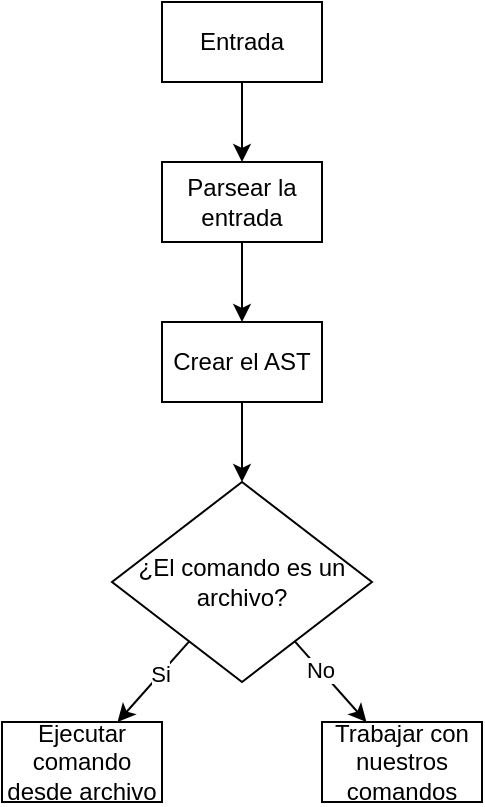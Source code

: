 <mxfile>
    <diagram id="4xbL1m5sOfe6V2TDRFgs" name="Flujo de trabajo">
        <mxGraphModel dx="752" dy="519" grid="1" gridSize="10" guides="1" tooltips="1" connect="1" arrows="1" fold="1" page="1" pageScale="1" pageWidth="850" pageHeight="1100" math="0" shadow="0">
            <root>
                <mxCell id="0"/>
                <mxCell id="1" parent="0"/>
                <mxCell id="6" value="" style="edgeStyle=none;html=1;" parent="1" source="2" target="14" edge="1">
                    <mxGeometry relative="1" as="geometry">
                        <mxPoint x="385" y="170" as="targetPoint"/>
                    </mxGeometry>
                </mxCell>
                <mxCell id="2" value="Entrada" style="rounded=0;whiteSpace=wrap;html=1;" parent="1" vertex="1">
                    <mxGeometry x="360" y="80" width="80" height="40" as="geometry"/>
                </mxCell>
                <mxCell id="8" value="" style="edgeStyle=none;html=1;" parent="1" source="5" target="7" edge="1">
                    <mxGeometry relative="1" as="geometry"/>
                </mxCell>
                <mxCell id="10" value="Si" style="edgeLabel;html=1;align=center;verticalAlign=middle;resizable=0;points=[];" parent="8" vertex="1" connectable="0">
                    <mxGeometry x="-0.486" relative="1" as="geometry">
                        <mxPoint x="-6" y="6" as="offset"/>
                    </mxGeometry>
                </mxCell>
                <mxCell id="11" style="edgeStyle=none;html=1;" parent="1" source="5" target="13" edge="1">
                    <mxGeometry relative="1" as="geometry">
                        <mxPoint x="472.5" y="550" as="targetPoint"/>
                    </mxGeometry>
                </mxCell>
                <mxCell id="12" value="No" style="edgeLabel;html=1;align=center;verticalAlign=middle;resizable=0;points=[];" parent="11" vertex="1" connectable="0">
                    <mxGeometry x="-0.298" relative="1" as="geometry">
                        <mxPoint as="offset"/>
                    </mxGeometry>
                </mxCell>
                <mxCell id="5" value="¿El comando es un archivo?" style="rhombus;whiteSpace=wrap;html=1;rounded=0;" parent="1" vertex="1">
                    <mxGeometry x="335" y="320" width="130" height="100" as="geometry"/>
                </mxCell>
                <mxCell id="7" value="Ejecutar comando desde archivo" style="whiteSpace=wrap;html=1;rounded=0;" parent="1" vertex="1">
                    <mxGeometry x="280" y="440" width="80" height="40" as="geometry"/>
                </mxCell>
                <mxCell id="13" value="Trabajar con nuestros comandos" style="rounded=0;whiteSpace=wrap;html=1;" parent="1" vertex="1">
                    <mxGeometry x="440" y="440" width="80" height="40" as="geometry"/>
                </mxCell>
                <mxCell id="15" style="edgeStyle=none;html=1;" edge="1" parent="1" source="14" target="16">
                    <mxGeometry relative="1" as="geometry">
                        <mxPoint x="385" y="280" as="targetPoint"/>
                    </mxGeometry>
                </mxCell>
                <mxCell id="14" value="Parsear la entrada" style="rounded=0;whiteSpace=wrap;html=1;" vertex="1" parent="1">
                    <mxGeometry x="360" y="160" width="80" height="40" as="geometry"/>
                </mxCell>
                <mxCell id="19" style="edgeStyle=none;html=1;" edge="1" parent="1" source="16" target="5">
                    <mxGeometry relative="1" as="geometry"/>
                </mxCell>
                <mxCell id="16" value="Crear el AST" style="rounded=0;whiteSpace=wrap;html=1;" vertex="1" parent="1">
                    <mxGeometry x="360" y="240" width="80" height="40" as="geometry"/>
                </mxCell>
            </root>
        </mxGraphModel>
    </diagram>
</mxfile>